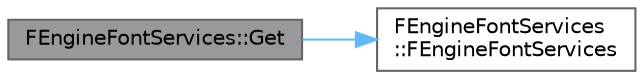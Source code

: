 digraph "FEngineFontServices::Get"
{
 // INTERACTIVE_SVG=YES
 // LATEX_PDF_SIZE
  bgcolor="transparent";
  edge [fontname=Helvetica,fontsize=10,labelfontname=Helvetica,labelfontsize=10];
  node [fontname=Helvetica,fontsize=10,shape=box,height=0.2,width=0.4];
  rankdir="LR";
  Node1 [id="Node000001",label="FEngineFontServices::Get",height=0.2,width=0.4,color="gray40", fillcolor="grey60", style="filled", fontcolor="black",tooltip="Get the singular instance of this class."];
  Node1 -> Node2 [id="edge1_Node000001_Node000002",color="steelblue1",style="solid",tooltip=" "];
  Node2 [id="Node000002",label="FEngineFontServices\l::FEngineFontServices",height=0.2,width=0.4,color="grey40", fillcolor="white", style="filled",URL="$d7/d37/classFEngineFontServices.html#a859bb7298eab79dc3d9367eaf52dc46f",tooltip="Constructor - must be called from the game thread."];
}
